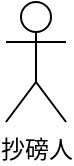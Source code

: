 <mxfile version="15.5.1" type="github">
  <diagram id="xDW0nmdAWTIhCpAVvzTN" name="第 1 页">
    <mxGraphModel dx="1414" dy="754" grid="1" gridSize="10" guides="1" tooltips="1" connect="1" arrows="1" fold="1" page="1" pageScale="1" pageWidth="827" pageHeight="1169" math="0" shadow="0">
      <root>
        <mxCell id="0" />
        <mxCell id="1" parent="0" />
        <mxCell id="VGXZKBjWdGet-cw5o_TS-1" value="抄磅人" style="shape=umlActor;verticalLabelPosition=bottom;verticalAlign=top;html=1;outlineConnect=0;" vertex="1" parent="1">
          <mxGeometry x="70" y="585" width="30" height="60" as="geometry" />
        </mxCell>
      </root>
    </mxGraphModel>
  </diagram>
</mxfile>
